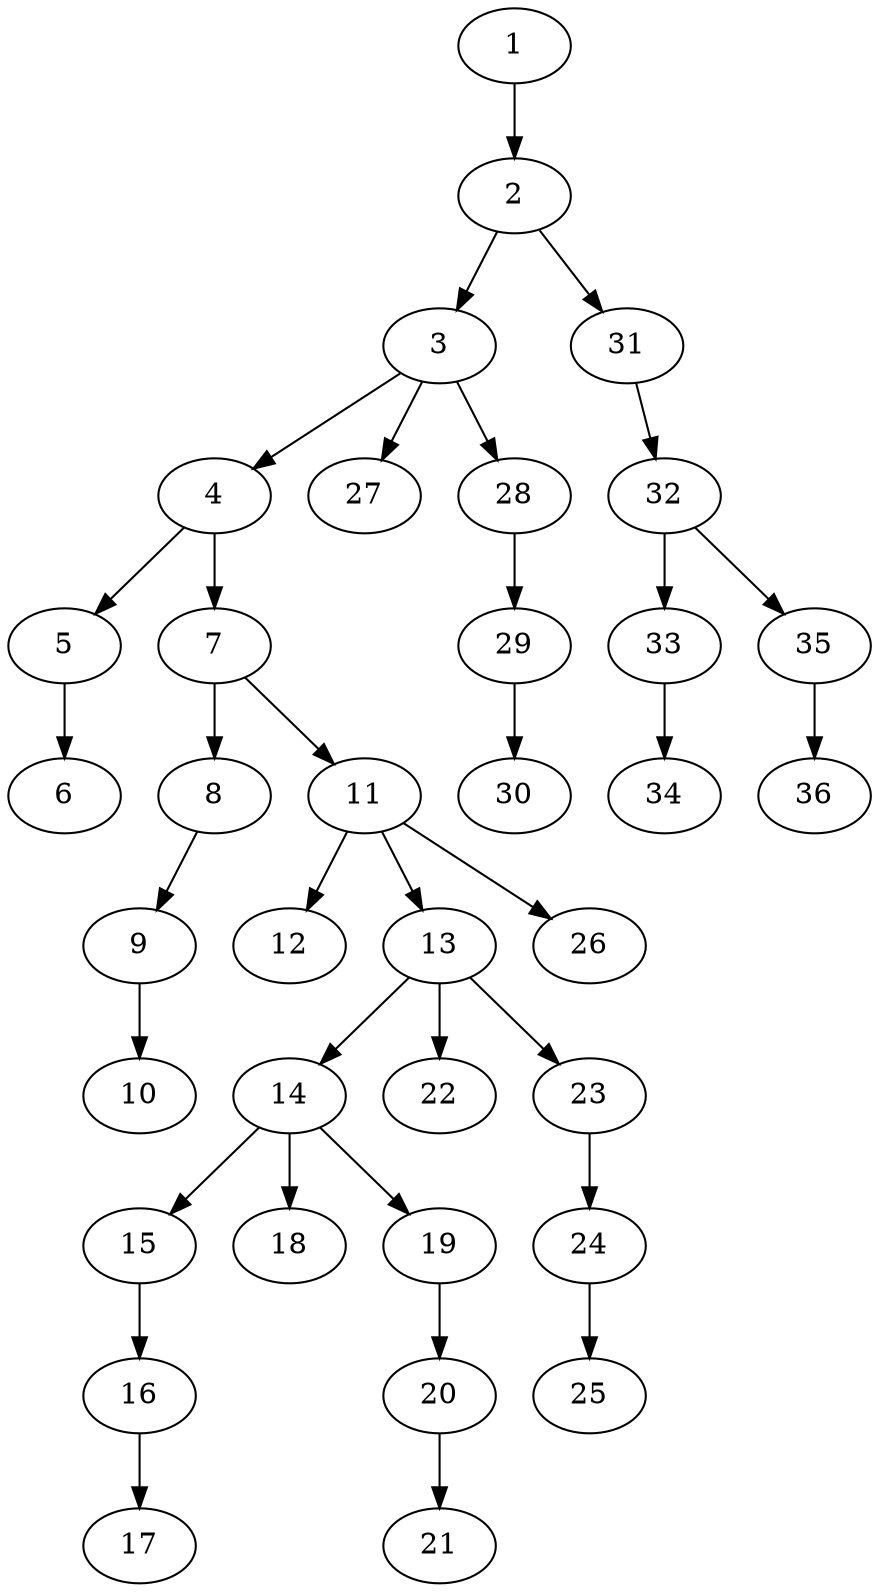 strict digraph "" {
	1 -> 2;
	2 -> 3;
	2 -> 31;
	3 -> 4;
	3 -> 27;
	3 -> 28;
	4 -> 5;
	4 -> 7;
	5 -> 6;
	7 -> 8;
	7 -> 11;
	8 -> 9;
	9 -> 10;
	11 -> 12;
	11 -> 13;
	11 -> 26;
	13 -> 14;
	13 -> 22;
	13 -> 23;
	14 -> 15;
	14 -> 18;
	14 -> 19;
	15 -> 16;
	16 -> 17;
	19 -> 20;
	20 -> 21;
	23 -> 24;
	24 -> 25;
	28 -> 29;
	29 -> 30;
	31 -> 32;
	32 -> 33;
	32 -> 35;
	33 -> 34;
	35 -> 36;
}
